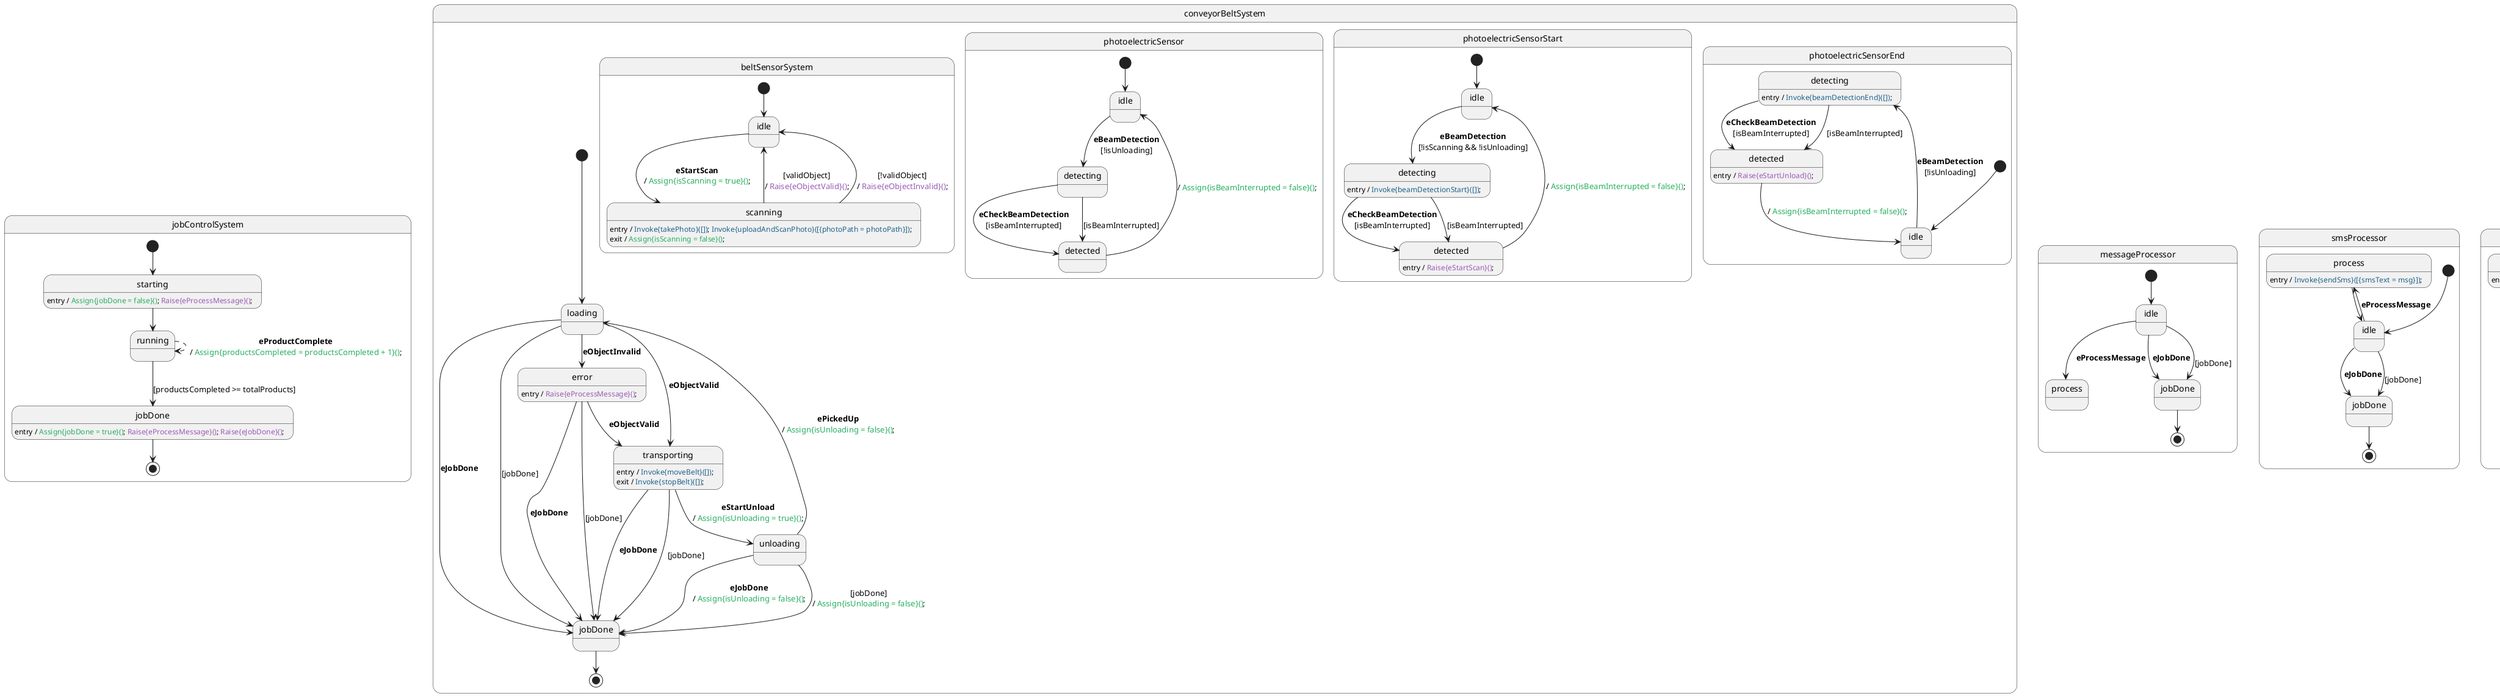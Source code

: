 @startuml
state jobControlSystem {
    state "starting" as 2360f313_3dde_4a59_8952_f0057154d62e_starting
    [*] --> 2360f313_3dde_4a59_8952_f0057154d62e_starting
    state "starting" as 2360f313_3dde_4a59_8952_f0057154d62e_starting : entry / <color:#27AE60>Assign{jobDone = false}()</color>; <color:#9B59B6>Raise{eProcessMessage}()</color>; 
    
    state "running" as 2360f313_3dde_4a59_8952_f0057154d62e_running
    
    state "jobDone" as 2360f313_3dde_4a59_8952_f0057154d62e_jobDone
    2360f313_3dde_4a59_8952_f0057154d62e_jobDone --> [*]
    state "jobDone" as 2360f313_3dde_4a59_8952_f0057154d62e_jobDone : entry / <color:#27AE60>Assign{jobDone = true}()</color>; <color:#9B59B6>Raise{eProcessMessage}()</color>; <color:#9B59B6>Raise{eJobDone}()</color>; 
    
    2360f313_3dde_4a59_8952_f0057154d62e_starting --> 2360f313_3dde_4a59_8952_f0057154d62e_running
    2360f313_3dde_4a59_8952_f0057154d62e_running -[dashed]-> 2360f313_3dde_4a59_8952_f0057154d62e_running : **eProductComplete**\n/ <color:#27AE60>Assign{productsCompleted = productsCompleted + 1}()</color>; 
    2360f313_3dde_4a59_8952_f0057154d62e_running --> 2360f313_3dde_4a59_8952_f0057154d62e_jobDone : \n[productsCompleted >= totalProducts]
}
state conveyorBeltSystem {
    state "loading" as ce8c8799_1b4a_4f94_8168_de08bd7d8f1d_loading
    [*] --> ce8c8799_1b4a_4f94_8168_de08bd7d8f1d_loading
    
    state "error" as ce8c8799_1b4a_4f94_8168_de08bd7d8f1d_error
    state "error" as ce8c8799_1b4a_4f94_8168_de08bd7d8f1d_error : entry / <color:#9B59B6>Raise{eProcessMessage}()</color>; 
    
    state "transporting" as ce8c8799_1b4a_4f94_8168_de08bd7d8f1d_transporting
    state "transporting" as ce8c8799_1b4a_4f94_8168_de08bd7d8f1d_transporting : entry / <color:#1F618D>Invoke{moveBelt}([])</color>; 
    state "transporting" as ce8c8799_1b4a_4f94_8168_de08bd7d8f1d_transporting : exit / <color:#1F618D>Invoke{stopBelt}([])</color>; 
    
    state "unloading" as ce8c8799_1b4a_4f94_8168_de08bd7d8f1d_unloading
    
    state "jobDone" as ce8c8799_1b4a_4f94_8168_de08bd7d8f1d_jobDone
    ce8c8799_1b4a_4f94_8168_de08bd7d8f1d_jobDone --> [*]
    
    ce8c8799_1b4a_4f94_8168_de08bd7d8f1d_loading --> ce8c8799_1b4a_4f94_8168_de08bd7d8f1d_error : **eObjectInvalid**
    ce8c8799_1b4a_4f94_8168_de08bd7d8f1d_loading --> ce8c8799_1b4a_4f94_8168_de08bd7d8f1d_transporting : **eObjectValid**
    ce8c8799_1b4a_4f94_8168_de08bd7d8f1d_loading --> ce8c8799_1b4a_4f94_8168_de08bd7d8f1d_jobDone : **eJobDone**
    ce8c8799_1b4a_4f94_8168_de08bd7d8f1d_loading --> ce8c8799_1b4a_4f94_8168_de08bd7d8f1d_jobDone : \n[jobDone]
    ce8c8799_1b4a_4f94_8168_de08bd7d8f1d_error --> ce8c8799_1b4a_4f94_8168_de08bd7d8f1d_transporting : **eObjectValid**
    ce8c8799_1b4a_4f94_8168_de08bd7d8f1d_error --> ce8c8799_1b4a_4f94_8168_de08bd7d8f1d_jobDone : **eJobDone**
    ce8c8799_1b4a_4f94_8168_de08bd7d8f1d_error --> ce8c8799_1b4a_4f94_8168_de08bd7d8f1d_jobDone : \n[jobDone]
    ce8c8799_1b4a_4f94_8168_de08bd7d8f1d_transporting --> ce8c8799_1b4a_4f94_8168_de08bd7d8f1d_unloading : **eStartUnload**\n/ <color:#27AE60>Assign{isUnloading = true}()</color>; 
    ce8c8799_1b4a_4f94_8168_de08bd7d8f1d_transporting --> ce8c8799_1b4a_4f94_8168_de08bd7d8f1d_jobDone : **eJobDone**
    ce8c8799_1b4a_4f94_8168_de08bd7d8f1d_transporting --> ce8c8799_1b4a_4f94_8168_de08bd7d8f1d_jobDone : \n[jobDone]
    ce8c8799_1b4a_4f94_8168_de08bd7d8f1d_unloading --> ce8c8799_1b4a_4f94_8168_de08bd7d8f1d_loading : **ePickedUp**\n/ <color:#27AE60>Assign{isUnloading = false}()</color>; 
    ce8c8799_1b4a_4f94_8168_de08bd7d8f1d_unloading --> ce8c8799_1b4a_4f94_8168_de08bd7d8f1d_jobDone : **eJobDone**\n/ <color:#27AE60>Assign{isUnloading = false}()</color>; 
    ce8c8799_1b4a_4f94_8168_de08bd7d8f1d_unloading --> ce8c8799_1b4a_4f94_8168_de08bd7d8f1d_jobDone : \n[jobDone]\n/ <color:#27AE60>Assign{isUnloading = false}()</color>; 
state beltSensorSystem {
    state "idle" as 0e3c3b1b_84d0_41bf_a8da_ef0be1de10ba_idle
    [*] --> 0e3c3b1b_84d0_41bf_a8da_ef0be1de10ba_idle
    
    state "scanning" as 0e3c3b1b_84d0_41bf_a8da_ef0be1de10ba_scanning
    state "scanning" as 0e3c3b1b_84d0_41bf_a8da_ef0be1de10ba_scanning : entry / <color:#1F618D>Invoke{takePhoto}([])</color>; <color:#1F618D>Invoke{uploadAndScanPhoto}([{photoPath = photoPath}])</color>; 
    state "scanning" as 0e3c3b1b_84d0_41bf_a8da_ef0be1de10ba_scanning : exit / <color:#27AE60>Assign{isScanning = false}()</color>; 
    
    0e3c3b1b_84d0_41bf_a8da_ef0be1de10ba_idle --> 0e3c3b1b_84d0_41bf_a8da_ef0be1de10ba_scanning : **eStartScan**\n/ <color:#27AE60>Assign{isScanning = true}()</color>; 
    0e3c3b1b_84d0_41bf_a8da_ef0be1de10ba_scanning --> 0e3c3b1b_84d0_41bf_a8da_ef0be1de10ba_idle : \n[validObject]\n/ <color:#9B59B6>Raise{eObjectValid}()</color>; 
    0e3c3b1b_84d0_41bf_a8da_ef0be1de10ba_scanning --> 0e3c3b1b_84d0_41bf_a8da_ef0be1de10ba_idle : \n[!validObject]\n/ <color:#9B59B6>Raise{eObjectInvalid}()</color>; 
}

state photoelectricSensor {
    state "idle" as baae5f64_b3e8_4805_9f27_708927ddfa61_idle
    [*] --> baae5f64_b3e8_4805_9f27_708927ddfa61_idle
    
    state "detecting" as baae5f64_b3e8_4805_9f27_708927ddfa61_detecting
    
    state "detected" as baae5f64_b3e8_4805_9f27_708927ddfa61_detected
    
    baae5f64_b3e8_4805_9f27_708927ddfa61_idle --> baae5f64_b3e8_4805_9f27_708927ddfa61_detecting : **eBeamDetection**\n[!isUnloading]
    baae5f64_b3e8_4805_9f27_708927ddfa61_detecting --> baae5f64_b3e8_4805_9f27_708927ddfa61_detected : **eCheckBeamDetection**\n[isBeamInterrupted]
    baae5f64_b3e8_4805_9f27_708927ddfa61_detecting --> baae5f64_b3e8_4805_9f27_708927ddfa61_detected : \n[isBeamInterrupted]
    baae5f64_b3e8_4805_9f27_708927ddfa61_detected --> baae5f64_b3e8_4805_9f27_708927ddfa61_idle : \n/ <color:#27AE60>Assign{isBeamInterrupted = false}()</color>; 
}

state photoelectricSensorStart {
    state "idle" as aad4b267_a10a_4b30_b56e_76b0c3b3f38d_idle
    [*] --> aad4b267_a10a_4b30_b56e_76b0c3b3f38d_idle
    
    state "detecting" as aad4b267_a10a_4b30_b56e_76b0c3b3f38d_detecting
    state "detecting" as aad4b267_a10a_4b30_b56e_76b0c3b3f38d_detecting : entry / <color:#1F618D>Invoke{beamDetectionStart}([])</color>; 
    
    state "detected" as aad4b267_a10a_4b30_b56e_76b0c3b3f38d_detected
    state "detected" as aad4b267_a10a_4b30_b56e_76b0c3b3f38d_detected : entry / <color:#9B59B6>Raise{eStartScan}()</color>; 
    
    aad4b267_a10a_4b30_b56e_76b0c3b3f38d_detecting --> aad4b267_a10a_4b30_b56e_76b0c3b3f38d_detected : **eCheckBeamDetection**\n[isBeamInterrupted]
    aad4b267_a10a_4b30_b56e_76b0c3b3f38d_detecting --> aad4b267_a10a_4b30_b56e_76b0c3b3f38d_detected : \n[isBeamInterrupted]
    aad4b267_a10a_4b30_b56e_76b0c3b3f38d_detected --> aad4b267_a10a_4b30_b56e_76b0c3b3f38d_idle : \n/ <color:#27AE60>Assign{isBeamInterrupted = false}()</color>; 
    aad4b267_a10a_4b30_b56e_76b0c3b3f38d_idle --> aad4b267_a10a_4b30_b56e_76b0c3b3f38d_detecting : **eBeamDetection**\n[!isScanning && !isUnloading]
}

state photoelectricSensorEnd {
    state "detecting" as 47fb6c58_3555_4868_b30a_3a10817660ee_detecting
    state "detecting" as 47fb6c58_3555_4868_b30a_3a10817660ee_detecting : entry / <color:#1F618D>Invoke{beamDetectionEnd}([])</color>; 
    
    state "detected" as 47fb6c58_3555_4868_b30a_3a10817660ee_detected
    state "detected" as 47fb6c58_3555_4868_b30a_3a10817660ee_detected : entry / <color:#9B59B6>Raise{eStartUnload}()</color>; 
    
    state "idle" as 47fb6c58_3555_4868_b30a_3a10817660ee_idle
    [*] --> 47fb6c58_3555_4868_b30a_3a10817660ee_idle
    
    47fb6c58_3555_4868_b30a_3a10817660ee_idle --> 47fb6c58_3555_4868_b30a_3a10817660ee_detecting : **eBeamDetection**\n[!isUnloading]
    47fb6c58_3555_4868_b30a_3a10817660ee_detecting --> 47fb6c58_3555_4868_b30a_3a10817660ee_detected : **eCheckBeamDetection**\n[isBeamInterrupted]
    47fb6c58_3555_4868_b30a_3a10817660ee_detecting --> 47fb6c58_3555_4868_b30a_3a10817660ee_detected : \n[isBeamInterrupted]
    47fb6c58_3555_4868_b30a_3a10817660ee_detected --> 47fb6c58_3555_4868_b30a_3a10817660ee_idle : \n/ <color:#27AE60>Assign{isBeamInterrupted = false}()</color>; 
}

}
state messageProcessor {
    state "idle" as fde327db_336e_48dd_ae6c_aa588b1ba928_idle
    [*] --> fde327db_336e_48dd_ae6c_aa588b1ba928_idle
    
    state "process" as fde327db_336e_48dd_ae6c_aa588b1ba928_process
    
    state "jobDone" as fde327db_336e_48dd_ae6c_aa588b1ba928_jobDone
    fde327db_336e_48dd_ae6c_aa588b1ba928_jobDone --> [*]
    
    fde327db_336e_48dd_ae6c_aa588b1ba928_idle --> fde327db_336e_48dd_ae6c_aa588b1ba928_process : **eProcessMessage**
    fde327db_336e_48dd_ae6c_aa588b1ba928_idle --> fde327db_336e_48dd_ae6c_aa588b1ba928_jobDone : **eJobDone**
    fde327db_336e_48dd_ae6c_aa588b1ba928_idle --> fde327db_336e_48dd_ae6c_aa588b1ba928_jobDone : \n[jobDone]
}
state smsProcessor {
    state "process" as 5a0caecc_3c12_4f0c_9c68_9b0b21168d76_process
    state "process" as 5a0caecc_3c12_4f0c_9c68_9b0b21168d76_process : entry / <color:#1F618D>Invoke{sendSms}([{smsText = msg}])</color>; 
    
    state "idle" as 5a0caecc_3c12_4f0c_9c68_9b0b21168d76_idle
    [*] --> 5a0caecc_3c12_4f0c_9c68_9b0b21168d76_idle
    
    state "jobDone" as 5a0caecc_3c12_4f0c_9c68_9b0b21168d76_jobDone
    5a0caecc_3c12_4f0c_9c68_9b0b21168d76_jobDone --> [*]
    
    5a0caecc_3c12_4f0c_9c68_9b0b21168d76_idle --> 5a0caecc_3c12_4f0c_9c68_9b0b21168d76_process : **eProcessMessage**
    5a0caecc_3c12_4f0c_9c68_9b0b21168d76_idle --> 5a0caecc_3c12_4f0c_9c68_9b0b21168d76_jobDone : **eJobDone**
    5a0caecc_3c12_4f0c_9c68_9b0b21168d76_idle --> 5a0caecc_3c12_4f0c_9c68_9b0b21168d76_jobDone : \n[jobDone]
    5a0caecc_3c12_4f0c_9c68_9b0b21168d76_process --> 5a0caecc_3c12_4f0c_9c68_9b0b21168d76_idle
}
state eMailProcessor {
    state "process" as 877d2f6d_86ff_4821_bd1b_01f985b38182_process
    state "process" as 877d2f6d_86ff_4821_bd1b_01f985b38182_process : entry / <color:#1F618D>Invoke{sendMail}([{mailBody = msg}])</color>; 
    
    state "idle" as 877d2f6d_86ff_4821_bd1b_01f985b38182_idle
    [*] --> 877d2f6d_86ff_4821_bd1b_01f985b38182_idle
    
    state "jobDone" as 877d2f6d_86ff_4821_bd1b_01f985b38182_jobDone
    877d2f6d_86ff_4821_bd1b_01f985b38182_jobDone --> [*]
    
    877d2f6d_86ff_4821_bd1b_01f985b38182_idle --> 877d2f6d_86ff_4821_bd1b_01f985b38182_process : **eProcessMessage**
    877d2f6d_86ff_4821_bd1b_01f985b38182_idle --> 877d2f6d_86ff_4821_bd1b_01f985b38182_jobDone : **eJobDone**
    877d2f6d_86ff_4821_bd1b_01f985b38182_idle --> 877d2f6d_86ff_4821_bd1b_01f985b38182_jobDone : \n[jobDone]
    877d2f6d_86ff_4821_bd1b_01f985b38182_process --> 877d2f6d_86ff_4821_bd1b_01f985b38182_idle
}
state logProcessor {
    state "process" as 7c017572_579a_46b4_93df_ae3fe068475e_process
    state "process" as 7c017572_579a_46b4_93df_ae3fe068475e_process : entry / <color:#27AE60>Assign{log = log.add(msg); log}()</color>; 
    
    state "idle" as 7c017572_579a_46b4_93df_ae3fe068475e_idle
    [*] --> 7c017572_579a_46b4_93df_ae3fe068475e_idle
    
    state "jobDone" as 7c017572_579a_46b4_93df_ae3fe068475e_jobDone
    7c017572_579a_46b4_93df_ae3fe068475e_jobDone --> [*]
    
    7c017572_579a_46b4_93df_ae3fe068475e_idle --> 7c017572_579a_46b4_93df_ae3fe068475e_process : **eProcessMessage**
    7c017572_579a_46b4_93df_ae3fe068475e_idle --> 7c017572_579a_46b4_93df_ae3fe068475e_jobDone : **eJobDone**
    7c017572_579a_46b4_93df_ae3fe068475e_idle --> 7c017572_579a_46b4_93df_ae3fe068475e_jobDone : \n[jobDone]
    7c017572_579a_46b4_93df_ae3fe068475e_process --> 7c017572_579a_46b4_93df_ae3fe068475e_idle
}
state roboticArmSystem {
    state "idle" as c0e7dcbc_fcb7_4ef8_8b1e_5adb714b692b_idle
    [*] --> c0e7dcbc_fcb7_4ef8_8b1e_5adb714b692b_idle
    
    state "error" as c0e7dcbc_fcb7_4ef8_8b1e_5adb714b692b_error
    state "error" as c0e7dcbc_fcb7_4ef8_8b1e_5adb714b692b_error : entry / <color:#9B59B6>Raise{eProcessMessage}()</color>; 
    
    state "pickup" as c0e7dcbc_fcb7_4ef8_8b1e_5adb714b692b_pickup
    state "pickup" as c0e7dcbc_fcb7_4ef8_8b1e_5adb714b692b_pickup : entry / <color:#1F618D>Invoke{pickUp}([])</color>; <color:#1ABC9C>Match()</color>; 
    
    state "assemble" as c0e7dcbc_fcb7_4ef8_8b1e_5adb714b692b_assemble
    state "assemble" as c0e7dcbc_fcb7_4ef8_8b1e_5adb714b692b_assemble : entry / <color:#1F618D>Invoke{assemble}([])</color>; <color:#1ABC9C>Match()</color>; 
    
    state "return" as c0e7dcbc_fcb7_4ef8_8b1e_5adb714b692b_return
    state "return" as c0e7dcbc_fcb7_4ef8_8b1e_5adb714b692b_return : entry / <color:#1F618D>Invoke{returnToStart}([])</color>; 
    
    state "jobDone" as c0e7dcbc_fcb7_4ef8_8b1e_5adb714b692b_jobDone
    c0e7dcbc_fcb7_4ef8_8b1e_5adb714b692b_jobDone --> [*]
    
    c0e7dcbc_fcb7_4ef8_8b1e_5adb714b692b_idle --> c0e7dcbc_fcb7_4ef8_8b1e_5adb714b692b_pickup : **eArmPickup**\n[!jobDone]
    c0e7dcbc_fcb7_4ef8_8b1e_5adb714b692b_idle --> c0e7dcbc_fcb7_4ef8_8b1e_5adb714b692b_jobDone : **eJobDone**
    c0e7dcbc_fcb7_4ef8_8b1e_5adb714b692b_idle --> c0e7dcbc_fcb7_4ef8_8b1e_5adb714b692b_pickup : \n[!pickUpSuccess]
    c0e7dcbc_fcb7_4ef8_8b1e_5adb714b692b_idle --> c0e7dcbc_fcb7_4ef8_8b1e_5adb714b692b_jobDone : \n[jobDone]
    c0e7dcbc_fcb7_4ef8_8b1e_5adb714b692b_error --> c0e7dcbc_fcb7_4ef8_8b1e_5adb714b692b_assemble : **eRetry**\n[pickUpSuccess]
    c0e7dcbc_fcb7_4ef8_8b1e_5adb714b692b_error --> c0e7dcbc_fcb7_4ef8_8b1e_5adb714b692b_jobDone : **eJobDone**
    c0e7dcbc_fcb7_4ef8_8b1e_5adb714b692b_pickup --> c0e7dcbc_fcb7_4ef8_8b1e_5adb714b692b_assemble : \n[pickUpSuccess]\n/ <color:#9B59B6>Raise{ePickedUp}()</color>; 
    c0e7dcbc_fcb7_4ef8_8b1e_5adb714b692b_assemble --> c0e7dcbc_fcb7_4ef8_8b1e_5adb714b692b_return : \n[assembleSuccess]\n/ <color:#27AE60>Assign{partsAssembled = partsAssembled + 1}()</color>; <color:#9B59B6>Raise{eAssembleComplete}()</color>; 
    c0e7dcbc_fcb7_4ef8_8b1e_5adb714b692b_return --> c0e7dcbc_fcb7_4ef8_8b1e_5adb714b692b_idle : \n[partsAssembled >= partsPerProduct]\n/ <color:#27AE60>Assign{partsAssembled = 0}()</color>; <color:#9B59B6>Raise{eProductComplete}()</color>; 
}
state monitoringSystem {
    state "monitoring" as 945ec0ee_93df_465b_bb2d_313438e53911_monitoring
    [*] --> 945ec0ee_93df_465b_bb2d_313438e53911_monitoring
    
    state "jobDone" as 945ec0ee_93df_465b_bb2d_313438e53911_jobDone
    945ec0ee_93df_465b_bb2d_313438e53911_jobDone --> [*]
    state "jobDone" as 945ec0ee_93df_465b_bb2d_313438e53911_jobDone : entry / <color:#1F618D>aSendStatistics{sendStatistics}([{nScans = nScans}, {nAssemblies = nAssemblies}, {nProductsCompleted = productsCompleted}, {jobDone = jobDone}, {log = log}])</color>; 
    
    945ec0ee_93df_465b_bb2d_313438e53911_monitoring -[dashed]-> 945ec0ee_93df_465b_bb2d_313438e53911_monitoring : **eStartScan**\n/ <color:#27AE60>Assign{nScans = nScans+1}()</color>; <color:#9B59B6>Raise{eSendStatistics}()</color>; 
    945ec0ee_93df_465b_bb2d_313438e53911_monitoring -[dashed]-> 945ec0ee_93df_465b_bb2d_313438e53911_monitoring : **eAssembleComplete**\n/ <color:#27AE60>Assign{nAssemblies = nAssemblies+1}()</color>; <color:#9B59B6>Raise{eSendStatistics}()</color>; 
    945ec0ee_93df_465b_bb2d_313438e53911_monitoring -[dashed]-> 945ec0ee_93df_465b_bb2d_313438e53911_monitoring : **eSendStatistics**\n/ <color:#1F618D>aSendStatistics{sendStatistics}([{nScans = nScans}, {nAssemblies = nAssemblies}, {nProductsCompleted = productsCompleted}, {jobDone = jobDone}, {log = log}])</color>; 
    945ec0ee_93df_465b_bb2d_313438e53911_monitoring --> 945ec0ee_93df_465b_bb2d_313438e53911_jobDone : **eJobDone**
    945ec0ee_93df_465b_bb2d_313438e53911_monitoring --> 945ec0ee_93df_465b_bb2d_313438e53911_jobDone : \n[jobDone]
}
@enduml